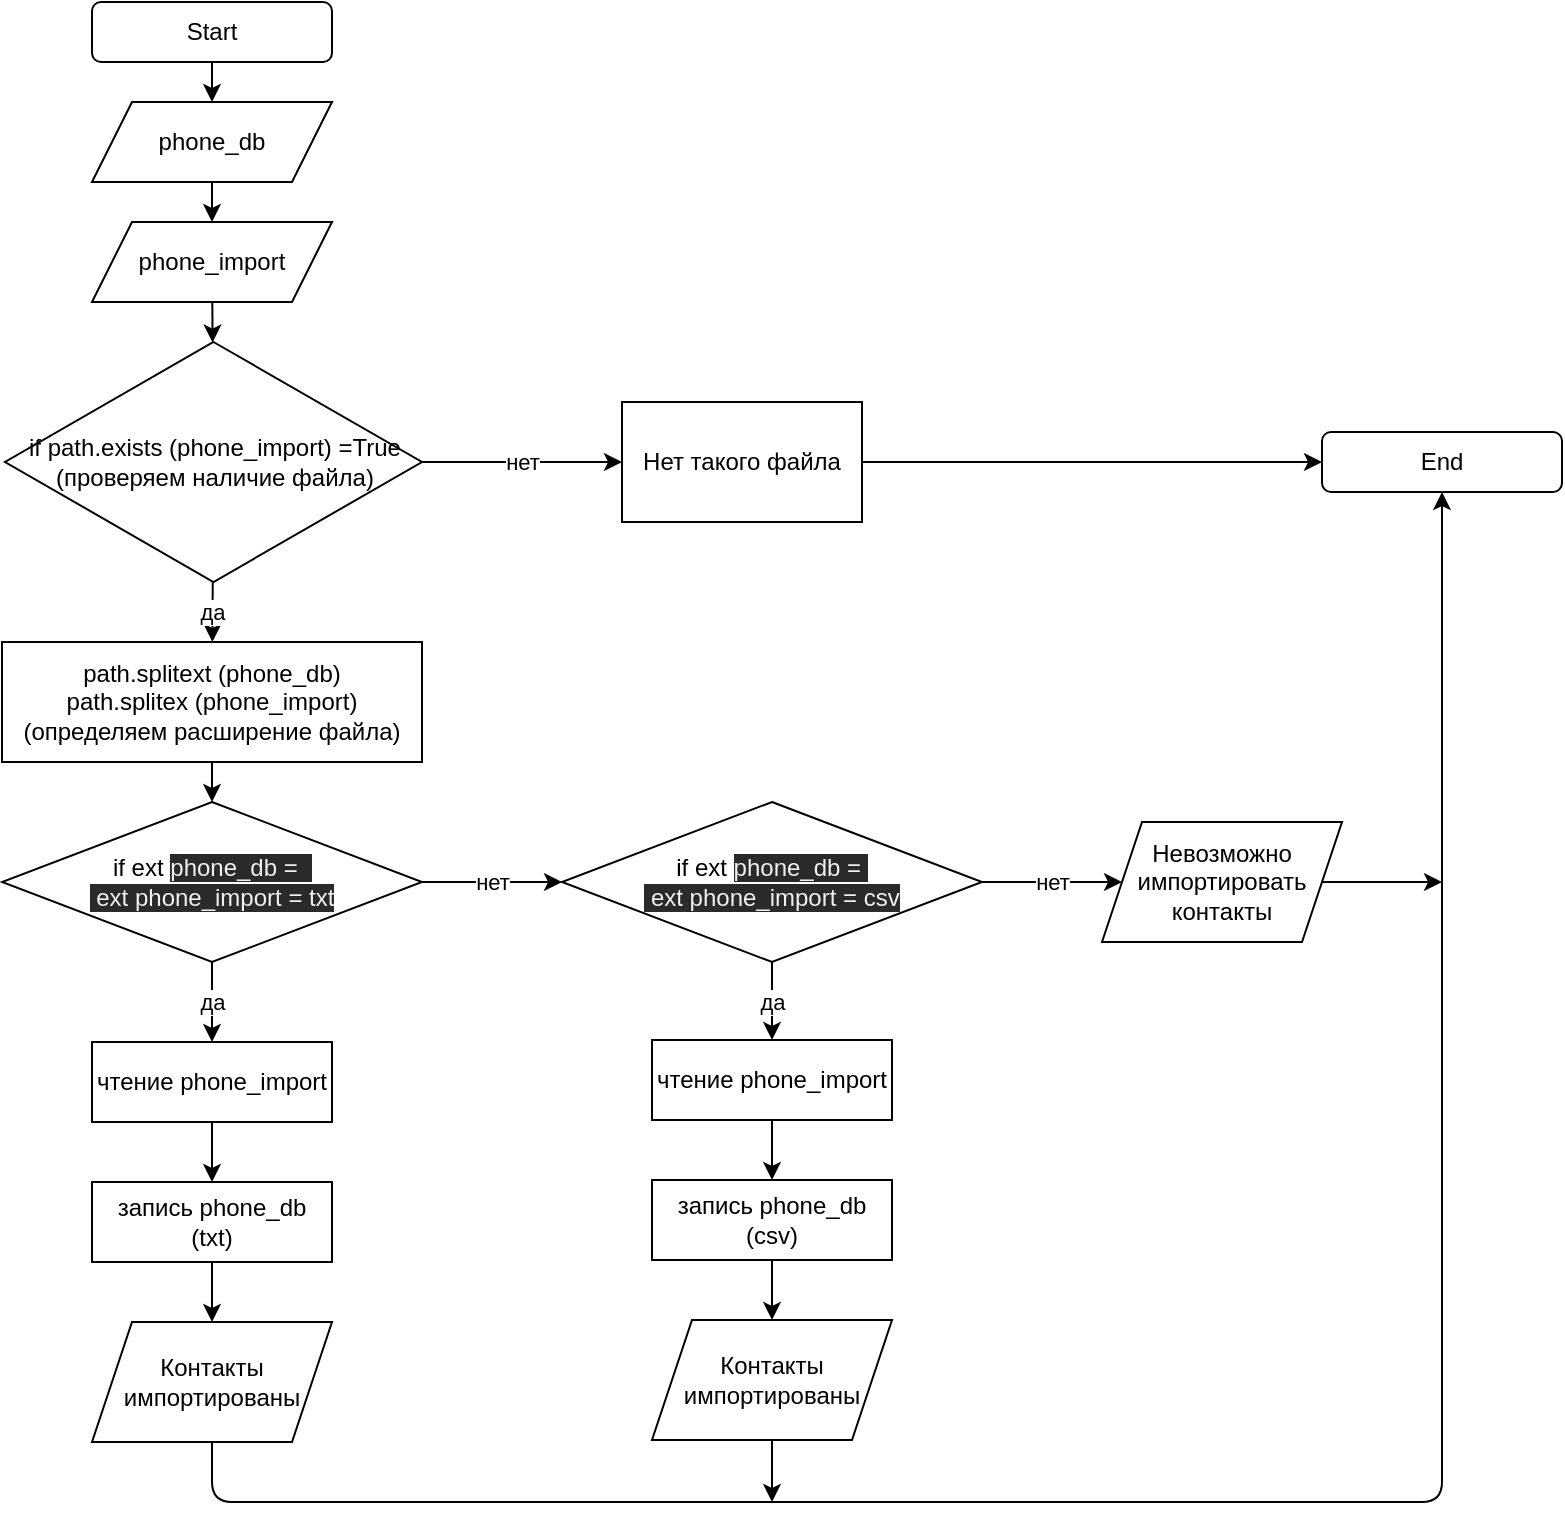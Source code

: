 <mxfile>
    <diagram id="4d3ogPRFeKj7ZwFxRga_" name="Page-1">
        <mxGraphModel dx="1118" dy="570" grid="1" gridSize="10" guides="1" tooltips="1" connect="1" arrows="1" fold="1" page="1" pageScale="1" pageWidth="827" pageHeight="1169" math="0" shadow="0">
            <root>
                <mxCell id="0"/>
                <mxCell id="1" parent="0"/>
                <mxCell id="4" value="" style="edgeStyle=none;html=1;" parent="1" source="2" target="3" edge="1">
                    <mxGeometry relative="1" as="geometry"/>
                </mxCell>
                <mxCell id="2" value="Start" style="rounded=1;whiteSpace=wrap;html=1;" parent="1" vertex="1">
                    <mxGeometry x="85" y="30" width="120" height="30" as="geometry"/>
                </mxCell>
                <mxCell id="6" value="" style="edgeStyle=none;html=1;" parent="1" source="3" target="5" edge="1">
                    <mxGeometry relative="1" as="geometry"/>
                </mxCell>
                <mxCell id="3" value="phone_db" style="shape=parallelogram;perimeter=parallelogramPerimeter;whiteSpace=wrap;html=1;fixedSize=1;" parent="1" vertex="1">
                    <mxGeometry x="85" y="80" width="120" height="40" as="geometry"/>
                </mxCell>
                <mxCell id="7" style="edgeStyle=none;html=1;exitX=0.75;exitY=0;exitDx=0;exitDy=0;" parent="1" source="5" edge="1">
                    <mxGeometry relative="1" as="geometry">
                        <mxPoint x="175" y="140" as="targetPoint"/>
                    </mxGeometry>
                </mxCell>
                <mxCell id="46" value="" style="edgeStyle=none;html=1;" parent="1" source="5" target="10" edge="1">
                    <mxGeometry relative="1" as="geometry"/>
                </mxCell>
                <mxCell id="5" value="phone_import" style="shape=parallelogram;perimeter=parallelogramPerimeter;whiteSpace=wrap;html=1;fixedSize=1;" parent="1" vertex="1">
                    <mxGeometry x="85" y="140" width="120" height="40" as="geometry"/>
                </mxCell>
                <mxCell id="12" value="да" style="edgeStyle=none;html=1;" parent="1" source="10" target="11" edge="1">
                    <mxGeometry relative="1" as="geometry"/>
                </mxCell>
                <mxCell id="40" value="нет" style="edgeStyle=none;html=1;" parent="1" source="10" target="39" edge="1">
                    <mxGeometry relative="1" as="geometry"/>
                </mxCell>
                <mxCell id="10" value="if path.exists&amp;nbsp;&lt;span&gt;(phone_import) =True&lt;br&gt;(проверяем наличие файла)&lt;br&gt;&lt;/span&gt;" style="rhombus;whiteSpace=wrap;html=1;" parent="1" vertex="1">
                    <mxGeometry x="41.5" y="200" width="208.5" height="120" as="geometry"/>
                </mxCell>
                <mxCell id="14" value="" style="edgeStyle=none;html=1;" parent="1" source="11" edge="1">
                    <mxGeometry relative="1" as="geometry">
                        <mxPoint x="145" y="430" as="targetPoint"/>
                    </mxGeometry>
                </mxCell>
                <mxCell id="11" value="path.splitext (phone_db)&lt;br&gt;path.splitex (phone_import)&lt;br&gt;(определяем расширение файла)" style="whiteSpace=wrap;html=1;" parent="1" vertex="1">
                    <mxGeometry x="40" y="350" width="210" height="60" as="geometry"/>
                </mxCell>
                <mxCell id="17" value="да" style="edgeStyle=none;html=1;" parent="1" source="15" target="16" edge="1">
                    <mxGeometry relative="1" as="geometry"/>
                </mxCell>
                <mxCell id="29" value="нет" style="edgeStyle=none;html=1;" parent="1" source="15" target="27" edge="1">
                    <mxGeometry relative="1" as="geometry"/>
                </mxCell>
                <mxCell id="15" value="if ext&amp;nbsp;&lt;span style=&quot;color: rgb(240 , 240 , 240) ; font-family: &amp;#34;helvetica&amp;#34; ; font-size: 12px ; font-style: normal ; font-weight: 400 ; letter-spacing: normal ; text-align: center ; text-indent: 0px ; text-transform: none ; word-spacing: 0px ; background-color: rgb(42 , 42 , 42) ; display: inline ; float: none&quot;&gt;phone_db =&amp;nbsp;&amp;nbsp;&lt;br&gt;&amp;nbsp;ext phone_import = txt&lt;/span&gt;" style="rhombus;whiteSpace=wrap;html=1;" parent="1" vertex="1">
                    <mxGeometry x="40" y="430" width="210" height="80" as="geometry"/>
                </mxCell>
                <mxCell id="19" value="" style="edgeStyle=none;html=1;" parent="1" source="16" target="18" edge="1">
                    <mxGeometry relative="1" as="geometry"/>
                </mxCell>
                <mxCell id="16" value="чтение phone_import" style="whiteSpace=wrap;html=1;" parent="1" vertex="1">
                    <mxGeometry x="85" y="550" width="120" height="40" as="geometry"/>
                </mxCell>
                <mxCell id="22" value="" style="edgeStyle=none;html=1;" parent="1" source="18" target="20" edge="1">
                    <mxGeometry relative="1" as="geometry"/>
                </mxCell>
                <mxCell id="18" value="запись phone_db (txt)" style="whiteSpace=wrap;html=1;" parent="1" vertex="1">
                    <mxGeometry x="85" y="620" width="120" height="40" as="geometry"/>
                </mxCell>
                <mxCell id="41" style="edgeStyle=none;html=1;entryX=0.5;entryY=1;entryDx=0;entryDy=0;" parent="1" source="20" target="43" edge="1">
                    <mxGeometry relative="1" as="geometry">
                        <mxPoint x="760" y="280" as="targetPoint"/>
                        <Array as="points">
                            <mxPoint x="145" y="780"/>
                            <mxPoint x="470" y="780"/>
                            <mxPoint x="760" y="780"/>
                        </Array>
                    </mxGeometry>
                </mxCell>
                <mxCell id="20" value="Контакты импортированы" style="shape=parallelogram;perimeter=parallelogramPerimeter;whiteSpace=wrap;html=1;fixedSize=1;" parent="1" vertex="1">
                    <mxGeometry x="85" y="690" width="120" height="60" as="geometry"/>
                </mxCell>
                <mxCell id="45" style="edgeStyle=none;html=1;" parent="1" source="21" edge="1">
                    <mxGeometry relative="1" as="geometry">
                        <mxPoint x="760" y="470" as="targetPoint"/>
                    </mxGeometry>
                </mxCell>
                <mxCell id="21" value="Невозможно импортировать контакты" style="shape=parallelogram;perimeter=parallelogramPerimeter;whiteSpace=wrap;html=1;fixedSize=1;" parent="1" vertex="1">
                    <mxGeometry x="590" y="440" width="120" height="60" as="geometry"/>
                </mxCell>
                <mxCell id="37" value="да" style="edgeStyle=none;html=1;entryX=0.5;entryY=0;entryDx=0;entryDy=0;" parent="1" source="27" target="31" edge="1">
                    <mxGeometry relative="1" as="geometry"/>
                </mxCell>
                <mxCell id="38" value="нет" style="edgeStyle=none;html=1;" parent="1" source="27" target="21" edge="1">
                    <mxGeometry relative="1" as="geometry"/>
                </mxCell>
                <mxCell id="27" value="if ext&amp;nbsp;&lt;span style=&quot;color: rgb(240 , 240 , 240) ; font-family: &amp;#34;helvetica&amp;#34; ; font-size: 12px ; font-style: normal ; font-weight: 400 ; letter-spacing: normal ; text-align: center ; text-indent: 0px ; text-transform: none ; word-spacing: 0px ; background-color: rgb(42 , 42 , 42) ; display: inline ; float: none&quot;&gt;phone_db =&amp;nbsp;&lt;br&gt;&amp;nbsp;ext phone_import = csv&lt;/span&gt;" style="rhombus;whiteSpace=wrap;html=1;" parent="1" vertex="1">
                    <mxGeometry x="320" y="430" width="210" height="80" as="geometry"/>
                </mxCell>
                <mxCell id="30" value="" style="edgeStyle=none;html=1;" parent="1" source="31" target="33" edge="1">
                    <mxGeometry relative="1" as="geometry"/>
                </mxCell>
                <mxCell id="31" value="чтение phone_import" style="whiteSpace=wrap;html=1;" parent="1" vertex="1">
                    <mxGeometry x="365" y="549" width="120" height="40" as="geometry"/>
                </mxCell>
                <mxCell id="32" value="" style="edgeStyle=none;html=1;" parent="1" source="33" target="34" edge="1">
                    <mxGeometry relative="1" as="geometry"/>
                </mxCell>
                <mxCell id="33" value="запись phone_db (csv)" style="whiteSpace=wrap;html=1;" parent="1" vertex="1">
                    <mxGeometry x="365" y="619" width="120" height="40" as="geometry"/>
                </mxCell>
                <mxCell id="42" style="edgeStyle=none;html=1;" parent="1" source="34" edge="1">
                    <mxGeometry relative="1" as="geometry">
                        <mxPoint x="425" y="780" as="targetPoint"/>
                    </mxGeometry>
                </mxCell>
                <mxCell id="34" value="Контакты импортированы" style="shape=parallelogram;perimeter=parallelogramPerimeter;whiteSpace=wrap;html=1;fixedSize=1;" parent="1" vertex="1">
                    <mxGeometry x="365" y="689" width="120" height="60" as="geometry"/>
                </mxCell>
                <mxCell id="44" style="edgeStyle=none;html=1;entryX=0;entryY=0.5;entryDx=0;entryDy=0;" parent="1" source="39" target="43" edge="1">
                    <mxGeometry relative="1" as="geometry"/>
                </mxCell>
                <mxCell id="39" value="Нет такого файла" style="whiteSpace=wrap;html=1;" parent="1" vertex="1">
                    <mxGeometry x="350" y="230" width="120" height="60" as="geometry"/>
                </mxCell>
                <mxCell id="43" value="End" style="rounded=1;whiteSpace=wrap;html=1;" parent="1" vertex="1">
                    <mxGeometry x="700" y="245" width="120" height="30" as="geometry"/>
                </mxCell>
            </root>
        </mxGraphModel>
    </diagram>
</mxfile>